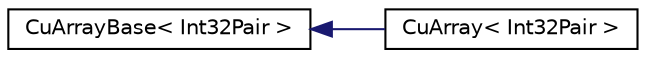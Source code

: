 digraph "Graphical Class Hierarchy"
{
  edge [fontname="Helvetica",fontsize="10",labelfontname="Helvetica",labelfontsize="10"];
  node [fontname="Helvetica",fontsize="10",shape=record];
  rankdir="LR";
  Node0 [label="CuArrayBase\< Int32Pair \>",height=0.2,width=0.4,color="black", fillcolor="white", style="filled",URL="$classkaldi_1_1CuArrayBase.html"];
  Node0 -> Node1 [dir="back",color="midnightblue",fontsize="10",style="solid",fontname="Helvetica"];
  Node1 [label="CuArray\< Int32Pair \>",height=0.2,width=0.4,color="black", fillcolor="white", style="filled",URL="$classkaldi_1_1CuArray.html"];
}
